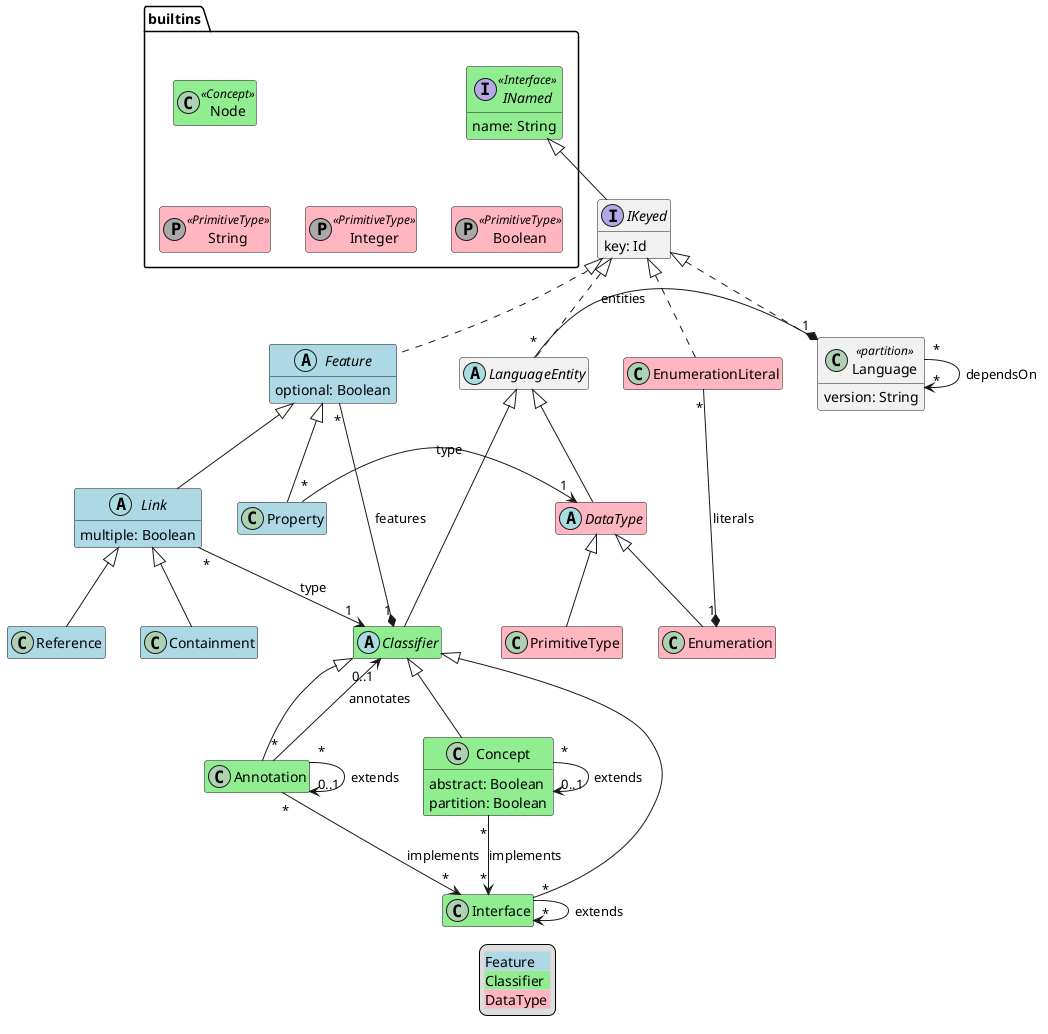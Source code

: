 @startuml
hide empty members

package builtins {

    class builtins.Node <<Concept>> #LightGreen

    interface builtins.INamed <<Interface>> #LightGreen {
      name: String
    }

    class String <<(P, darkgray) PrimitiveType>> #LightPink
    class Integer <<(P, darkgray) PrimitiveType>> #LightPink
    class Boolean <<(P, darkgray) PrimitiveType>> #LightPink

    Node -[hidden]- String

    String -[hidden] Integer
    Integer -[hidden] Boolean

}

class Annotation #LightGreen extends Classifier

class Concept #LightGreen extends Classifier {
  abstract: Boolean
  partition: Boolean
}

class Interface #LightGreen extends Classifier

class Containment #LightBlue extends Link

abstract class DataType #LightPink extends LanguageEntity

class Enumeration #LightPink extends DataType

class EnumerationLiteral #LightPink implements IKeyed

abstract class Feature #LightBlue implements IKeyed {
  optional: Boolean
}

abstract class Classifier #LightGreen extends LanguageEntity

abstract class Link #LightBlue extends Feature {
  multiple: Boolean
}

class Language <<partition>> implements IKeyed {
  version: String
}

abstract class LanguageEntity implements IKeyed

interface IKeyed extends builtins.INamed {
  key: Id
}

class PrimitiveType #LightPink extends DataType

class Property #LightBlue extends Feature

class Reference #LightBlue extends Link

' relations:

Annotation "*" --> "0..1" Classifier: annotates
Annotation "*" --> "0..1" Annotation: extends
Annotation "*" --> "*" Interface: implements

Concept "*" --> "0..1" Concept: extends
Concept "*" --> "*" Interface: implements

Interface "*" --> "*" Interface: extends

EnumerationLiteral "*" -* "1" Enumeration : literals

Feature "*" -* "1" Classifier: features

Link "*" --> "1" Classifier: type

Language "*" --> "*" Language: dependsOn
LanguageEntity "*" -* "1" Language: entities

Property "*" -> "1" DataType: type

legend
  <#LightGray,#LightGray>| <#LightBlue>Feature |
  | <#LightGreen>Classifier |
  | <#LightPink>DataType |
end legend
@enduml
